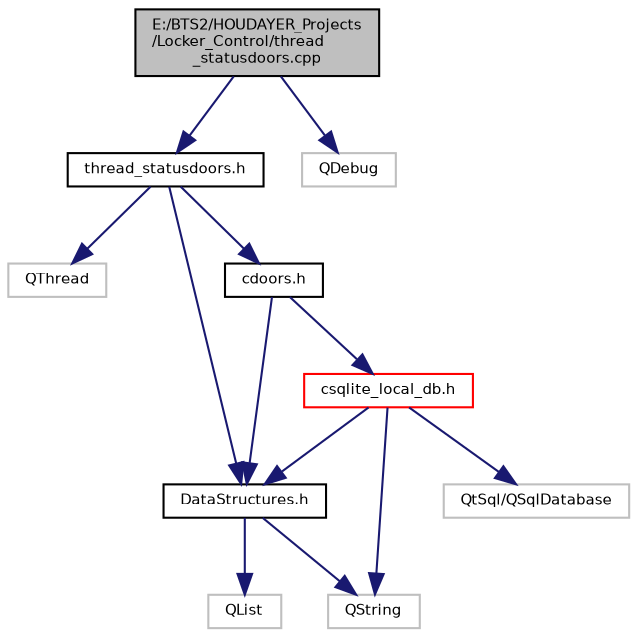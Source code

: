 digraph "E:/BTS2/HOUDAYER_Projects/Locker_Control/thread_statusdoors.cpp"
{
 // INTERACTIVE_SVG=YES
  bgcolor="transparent";
  edge [fontname="Helvetica",fontsize="7",labelfontname="Helvetica",labelfontsize="7"];
  node [fontname="Helvetica",fontsize="7",shape=record];
  Node1 [label="E:/BTS2/HOUDAYER_Projects\l/Locker_Control/thread\l_statusdoors.cpp",height=0.2,width=0.4,color="black", fillcolor="grey75", style="filled", fontcolor="black"];
  Node1 -> Node2 [color="midnightblue",fontsize="7",style="solid",fontname="Helvetica"];
  Node2 [label="thread_statusdoors.h",height=0.2,width=0.4,color="black",URL="$thread__statusdoors_8h.html"];
  Node2 -> Node3 [color="midnightblue",fontsize="7",style="solid",fontname="Helvetica"];
  Node3 [label="QThread",height=0.2,width=0.4,color="grey75"];
  Node2 -> Node4 [color="midnightblue",fontsize="7",style="solid",fontname="Helvetica"];
  Node4 [label="DataStructures.h",height=0.2,width=0.4,color="black",URL="$_data_structures_8h.html",tooltip="Definnitions des formats de communications des données entre les classes de l&#39;application LC..."];
  Node4 -> Node5 [color="midnightblue",fontsize="7",style="solid",fontname="Helvetica"];
  Node5 [label="QString",height=0.2,width=0.4,color="grey75"];
  Node4 -> Node6 [color="midnightblue",fontsize="7",style="solid",fontname="Helvetica"];
  Node6 [label="QList",height=0.2,width=0.4,color="grey75"];
  Node2 -> Node7 [color="midnightblue",fontsize="7",style="solid",fontname="Helvetica"];
  Node7 [label="cdoors.h",height=0.2,width=0.4,color="black",URL="$cdoors_8h.html"];
  Node7 -> Node4 [color="midnightblue",fontsize="7",style="solid",fontname="Helvetica"];
  Node7 -> Node8 [color="midnightblue",fontsize="7",style="solid",fontname="Helvetica"];
  Node8 [label="csqlite_local_db.h",height=0.2,width=0.4,color="red",URL="$csqlite__local__db_8h.html"];
  Node8 -> Node5 [color="midnightblue",fontsize="7",style="solid",fontname="Helvetica"];
  Node8 -> Node9 [color="midnightblue",fontsize="7",style="solid",fontname="Helvetica"];
  Node9 [label="QtSql/QSqlDatabase",height=0.2,width=0.4,color="grey75"];
  Node8 -> Node4 [color="midnightblue",fontsize="7",style="solid",fontname="Helvetica"];
  Node1 -> Node10 [color="midnightblue",fontsize="7",style="solid",fontname="Helvetica"];
  Node10 [label="QDebug",height=0.2,width=0.4,color="grey75"];
}
